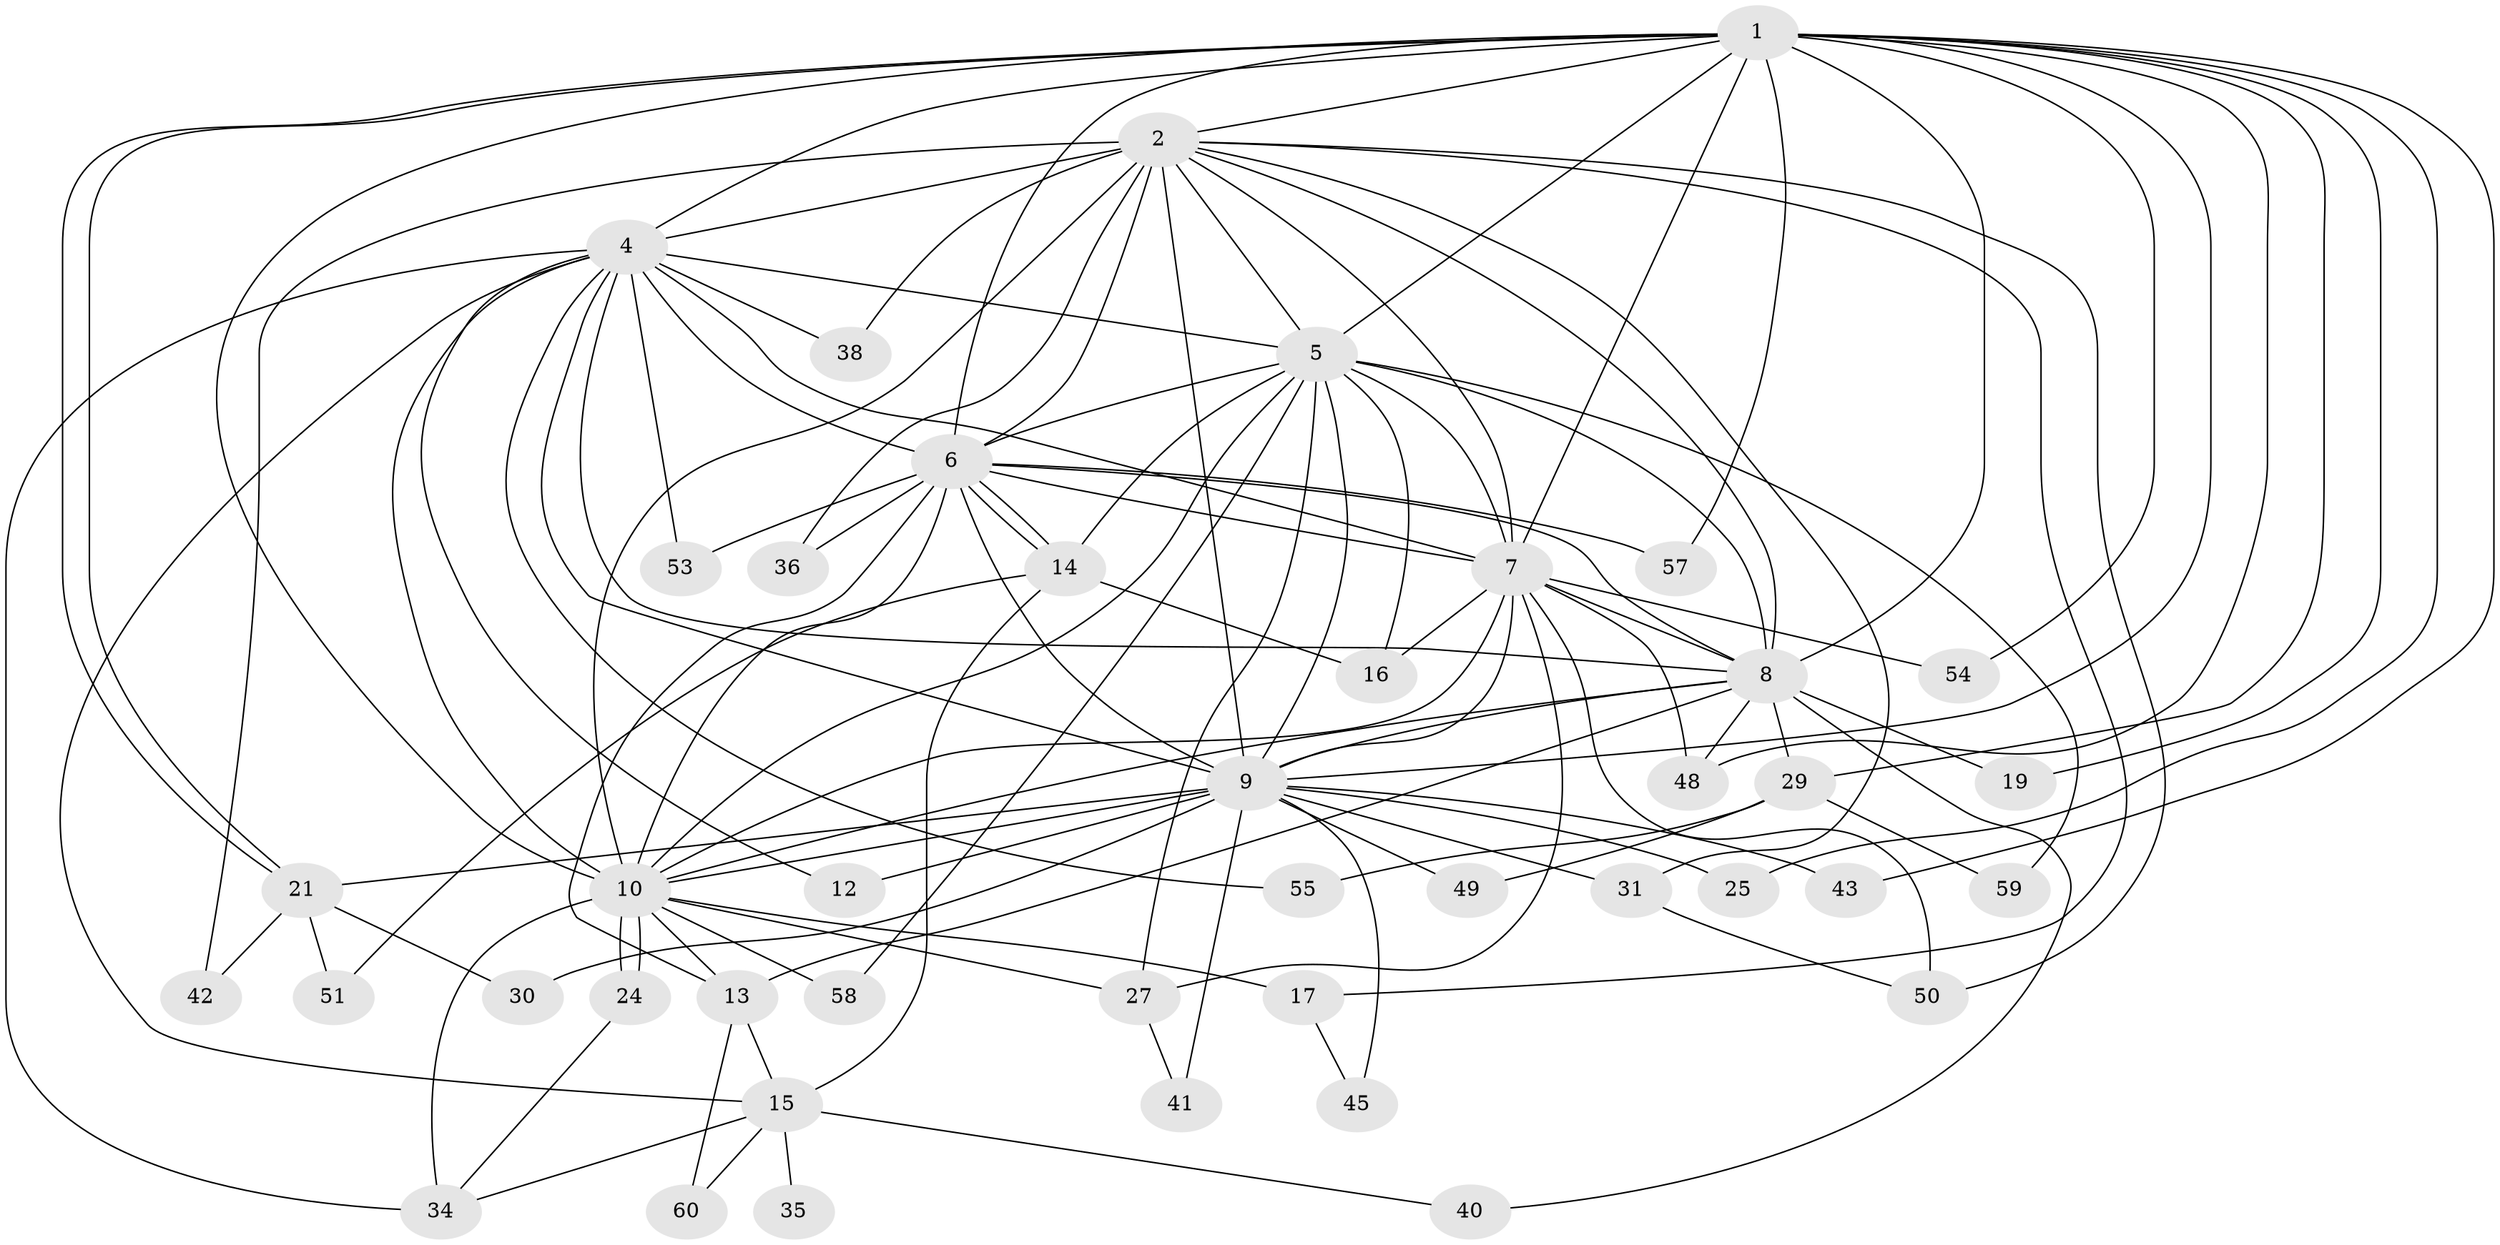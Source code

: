 // Generated by graph-tools (version 1.1) at 2025/51/02/27/25 19:51:53]
// undirected, 43 vertices, 113 edges
graph export_dot {
graph [start="1"]
  node [color=gray90,style=filled];
  1 [super="+52"];
  2 [super="+3"];
  4 [super="+11"];
  5 [super="+22"];
  6 [super="+63"];
  7 [super="+46"];
  8 [super="+26"];
  9 [super="+18"];
  10 [super="+37"];
  12;
  13 [super="+20"];
  14;
  15 [super="+33"];
  16 [super="+44"];
  17;
  19;
  21 [super="+23"];
  24 [super="+39"];
  25;
  27 [super="+28"];
  29 [super="+32"];
  30;
  31 [super="+61"];
  34 [super="+56"];
  35;
  36;
  38;
  40;
  41;
  42 [super="+47"];
  43;
  45;
  48 [super="+62"];
  49;
  50;
  51;
  53;
  54;
  55;
  57;
  58;
  59;
  60;
  1 -- 2 [weight=2];
  1 -- 4;
  1 -- 5;
  1 -- 6;
  1 -- 7;
  1 -- 8;
  1 -- 9;
  1 -- 10 [weight=2];
  1 -- 19;
  1 -- 21;
  1 -- 21;
  1 -- 25;
  1 -- 29;
  1 -- 43;
  1 -- 48;
  1 -- 54;
  1 -- 57;
  2 -- 4 [weight=2];
  2 -- 5 [weight=2];
  2 -- 6 [weight=2];
  2 -- 7 [weight=2];
  2 -- 8 [weight=2];
  2 -- 9 [weight=3];
  2 -- 10 [weight=2];
  2 -- 42 [weight=2];
  2 -- 50;
  2 -- 36;
  2 -- 38;
  2 -- 17;
  2 -- 31;
  4 -- 5;
  4 -- 6;
  4 -- 7;
  4 -- 8;
  4 -- 9;
  4 -- 10 [weight=2];
  4 -- 12;
  4 -- 34;
  4 -- 38;
  4 -- 53;
  4 -- 15;
  4 -- 55;
  5 -- 6;
  5 -- 7;
  5 -- 8 [weight=2];
  5 -- 9;
  5 -- 10;
  5 -- 58;
  5 -- 59;
  5 -- 27;
  5 -- 14;
  5 -- 16;
  6 -- 7;
  6 -- 8;
  6 -- 9;
  6 -- 10;
  6 -- 13;
  6 -- 14;
  6 -- 14;
  6 -- 36;
  6 -- 53;
  6 -- 57;
  7 -- 8;
  7 -- 9 [weight=2];
  7 -- 10;
  7 -- 16;
  7 -- 27;
  7 -- 48;
  7 -- 50;
  7 -- 54;
  8 -- 9;
  8 -- 10;
  8 -- 13;
  8 -- 19;
  8 -- 29 [weight=2];
  8 -- 40;
  8 -- 48;
  9 -- 10;
  9 -- 12;
  9 -- 25;
  9 -- 31;
  9 -- 41;
  9 -- 45;
  9 -- 49;
  9 -- 43;
  9 -- 30;
  9 -- 21;
  10 -- 17;
  10 -- 24;
  10 -- 24;
  10 -- 34 [weight=2];
  10 -- 58;
  10 -- 13;
  10 -- 27;
  13 -- 60;
  13 -- 15;
  14 -- 15;
  14 -- 16;
  14 -- 51;
  15 -- 35 [weight=2];
  15 -- 40;
  15 -- 60;
  15 -- 34;
  17 -- 45;
  21 -- 30;
  21 -- 51;
  21 -- 42;
  24 -- 34;
  27 -- 41;
  29 -- 49;
  29 -- 55;
  29 -- 59;
  31 -- 50;
}
